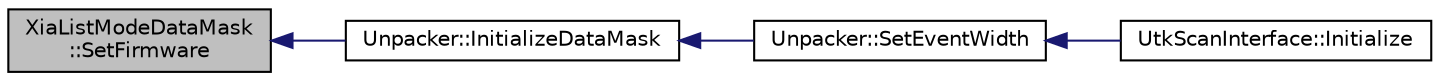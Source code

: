 digraph "XiaListModeDataMask::SetFirmware"
{
  edge [fontname="Helvetica",fontsize="10",labelfontname="Helvetica",labelfontsize="10"];
  node [fontname="Helvetica",fontsize="10",shape=record];
  rankdir="LR";
  Node1 [label="XiaListModeDataMask\l::SetFirmware",height=0.2,width=0.4,color="black", fillcolor="grey75", style="filled", fontcolor="black"];
  Node1 -> Node2 [dir="back",color="midnightblue",fontsize="10",style="solid",fontname="Helvetica"];
  Node2 [label="Unpacker::InitializeDataMask",height=0.2,width=0.4,color="black", fillcolor="white", style="filled",URL="$d2/de8/class_unpacker.html#afe0692e9c1c1a0eaf526e9c851d99d72"];
  Node2 -> Node3 [dir="back",color="midnightblue",fontsize="10",style="solid",fontname="Helvetica"];
  Node3 [label="Unpacker::SetEventWidth",height=0.2,width=0.4,color="black", fillcolor="white", style="filled",URL="$d2/de8/class_unpacker.html#abff5c3f29a4a9cfd8f093f1d664940be",tooltip="Set the width of events in pixie16 clock ticks. "];
  Node3 -> Node4 [dir="back",color="midnightblue",fontsize="10",style="solid",fontname="Helvetica"];
  Node4 [label="UtkScanInterface::Initialize",height=0.2,width=0.4,color="black", fillcolor="white", style="filled",URL="$db/d6c/class_utk_scan_interface.html#a97f114b210931247250458851cead748"];
}
